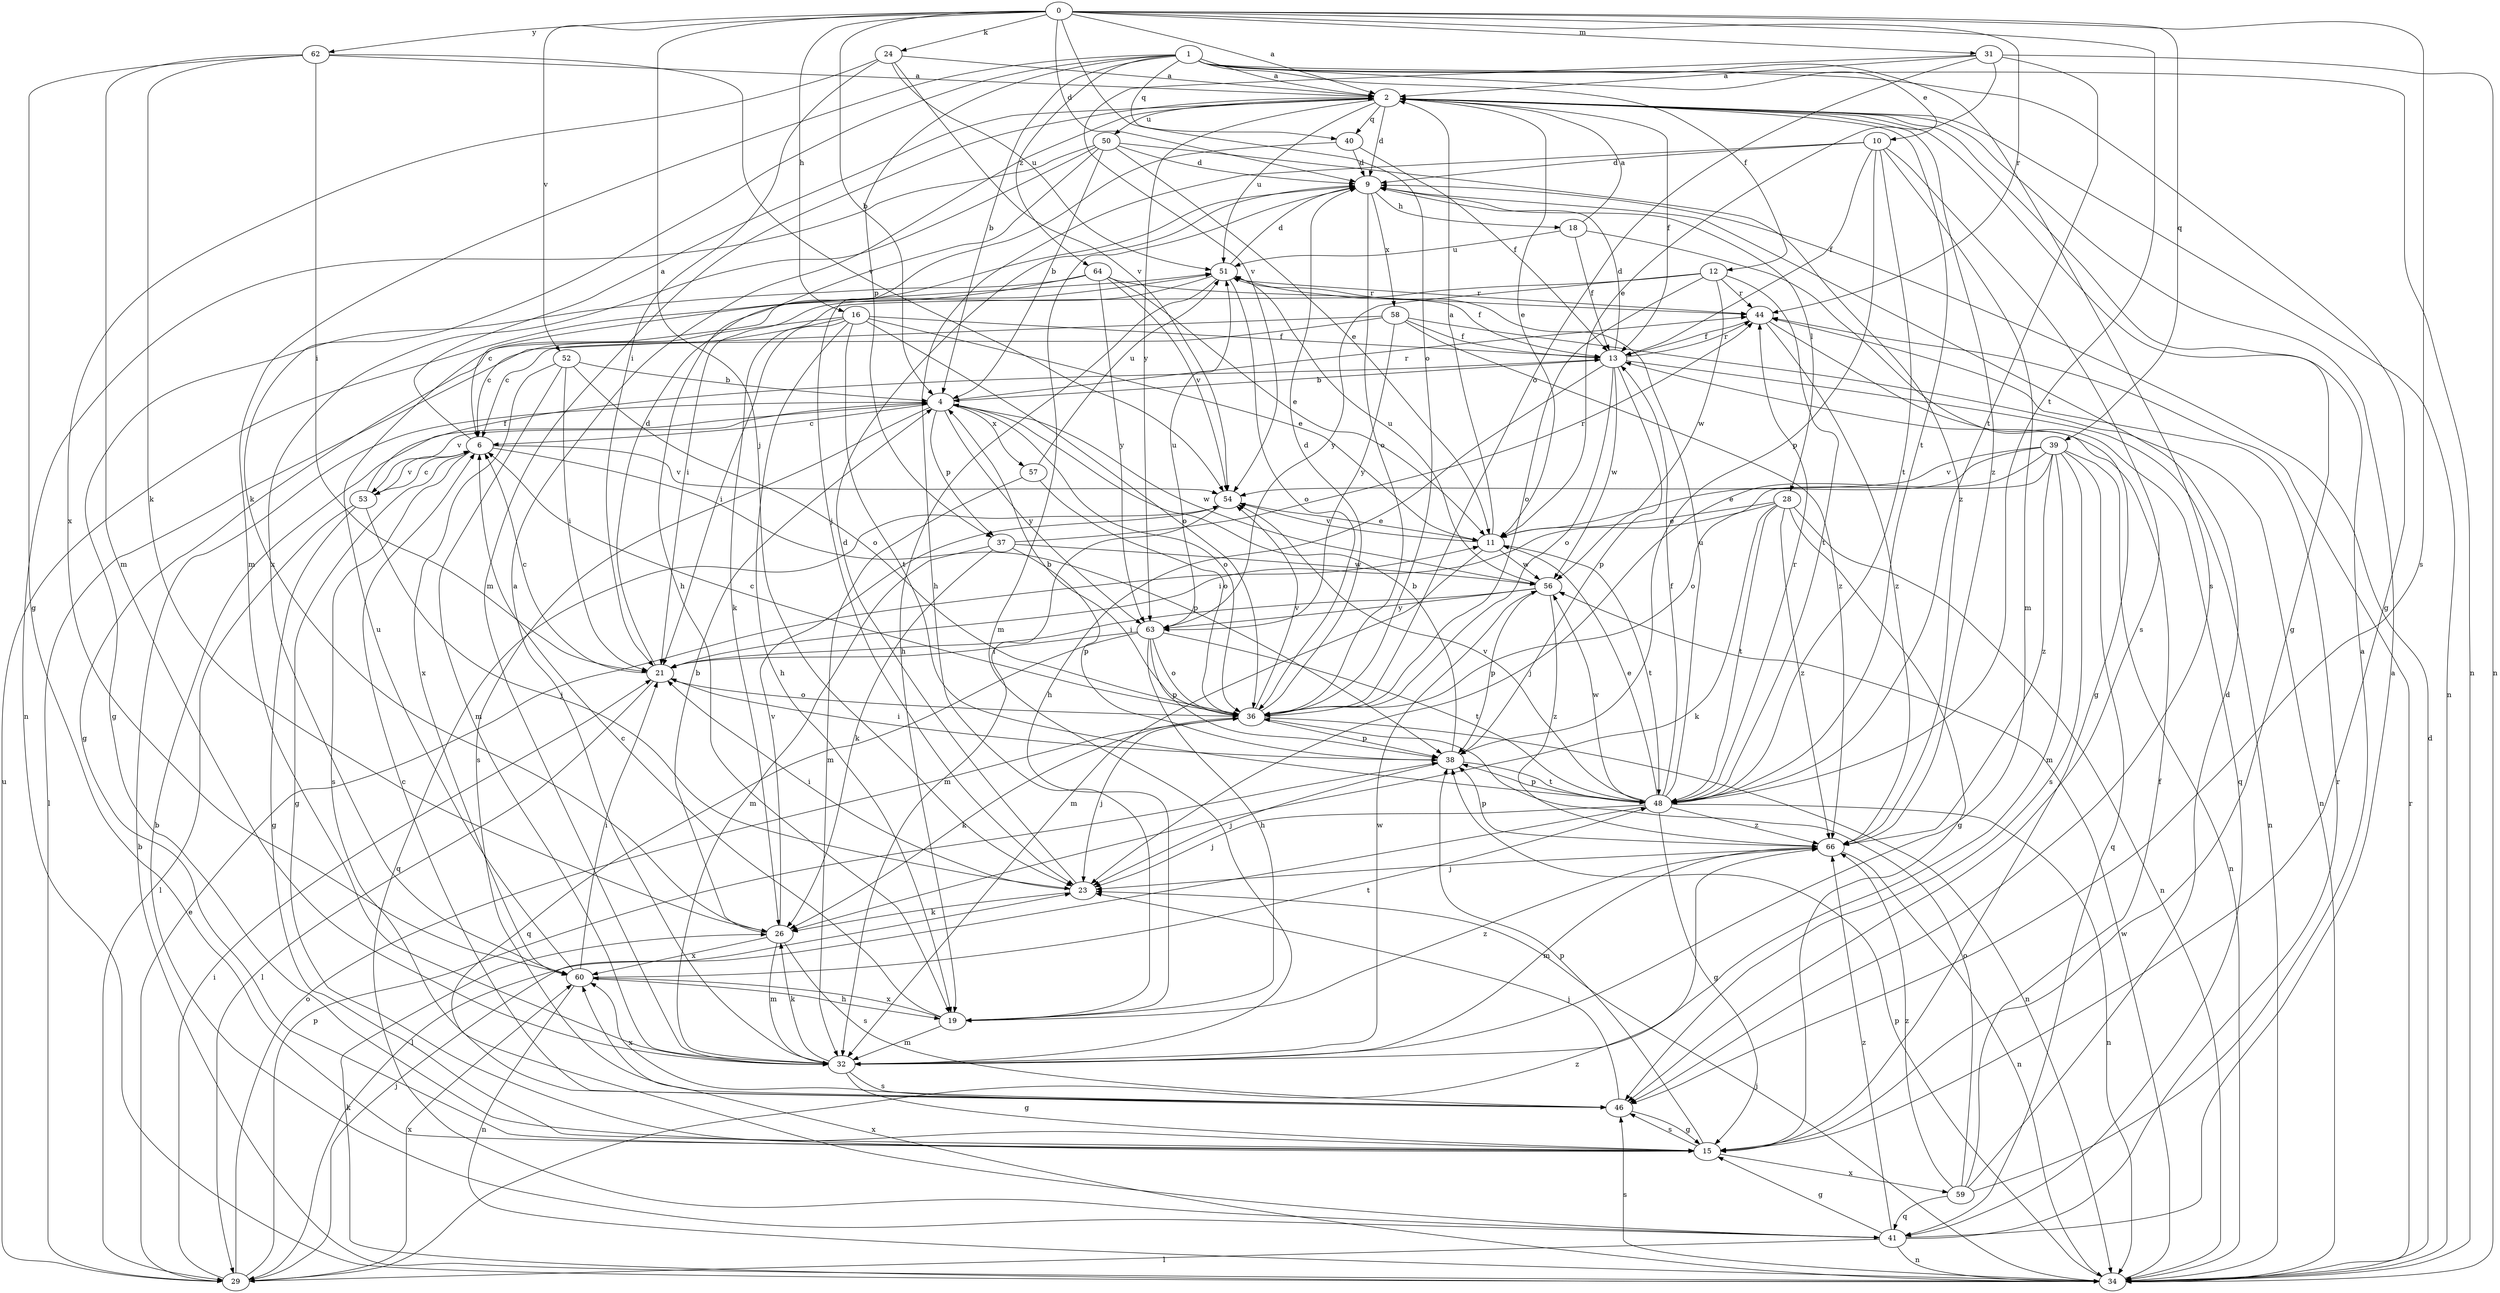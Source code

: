 strict digraph  {
0;
1;
2;
4;
6;
9;
10;
11;
12;
13;
15;
16;
18;
19;
21;
23;
24;
26;
28;
29;
31;
32;
34;
36;
37;
38;
39;
40;
41;
44;
46;
48;
50;
51;
52;
53;
54;
56;
57;
58;
59;
60;
62;
63;
64;
66;
0 -> 2  [label=a];
0 -> 4  [label=b];
0 -> 9  [label=d];
0 -> 16  [label=h];
0 -> 23  [label=j];
0 -> 24  [label=k];
0 -> 31  [label=m];
0 -> 36  [label=o];
0 -> 39  [label=q];
0 -> 44  [label=r];
0 -> 46  [label=s];
0 -> 48  [label=t];
0 -> 52  [label=v];
0 -> 62  [label=y];
1 -> 2  [label=a];
1 -> 4  [label=b];
1 -> 10  [label=e];
1 -> 12  [label=f];
1 -> 15  [label=g];
1 -> 26  [label=k];
1 -> 32  [label=m];
1 -> 34  [label=n];
1 -> 37  [label=p];
1 -> 40  [label=q];
1 -> 46  [label=s];
1 -> 64  [label=z];
2 -> 9  [label=d];
2 -> 11  [label=e];
2 -> 13  [label=f];
2 -> 15  [label=g];
2 -> 32  [label=m];
2 -> 34  [label=n];
2 -> 40  [label=q];
2 -> 48  [label=t];
2 -> 50  [label=u];
2 -> 51  [label=u];
2 -> 63  [label=y];
2 -> 66  [label=z];
4 -> 6  [label=c];
4 -> 36  [label=o];
4 -> 37  [label=p];
4 -> 44  [label=r];
4 -> 46  [label=s];
4 -> 53  [label=v];
4 -> 56  [label=w];
4 -> 57  [label=x];
4 -> 63  [label=y];
6 -> 2  [label=a];
6 -> 15  [label=g];
6 -> 38  [label=p];
6 -> 46  [label=s];
6 -> 53  [label=v];
6 -> 54  [label=v];
9 -> 18  [label=h];
9 -> 28  [label=l];
9 -> 32  [label=m];
9 -> 36  [label=o];
9 -> 58  [label=x];
10 -> 9  [label=d];
10 -> 13  [label=f];
10 -> 19  [label=h];
10 -> 32  [label=m];
10 -> 38  [label=p];
10 -> 46  [label=s];
10 -> 48  [label=t];
11 -> 2  [label=a];
11 -> 32  [label=m];
11 -> 48  [label=t];
11 -> 54  [label=v];
11 -> 56  [label=w];
12 -> 26  [label=k];
12 -> 36  [label=o];
12 -> 44  [label=r];
12 -> 48  [label=t];
12 -> 56  [label=w];
12 -> 63  [label=y];
13 -> 4  [label=b];
13 -> 9  [label=d];
13 -> 19  [label=h];
13 -> 34  [label=n];
13 -> 36  [label=o];
13 -> 38  [label=p];
13 -> 44  [label=r];
13 -> 56  [label=w];
15 -> 38  [label=p];
15 -> 46  [label=s];
15 -> 59  [label=x];
16 -> 6  [label=c];
16 -> 11  [label=e];
16 -> 13  [label=f];
16 -> 15  [label=g];
16 -> 19  [label=h];
16 -> 21  [label=i];
16 -> 36  [label=o];
16 -> 48  [label=t];
18 -> 2  [label=a];
18 -> 13  [label=f];
18 -> 15  [label=g];
18 -> 51  [label=u];
19 -> 6  [label=c];
19 -> 32  [label=m];
19 -> 60  [label=x];
19 -> 66  [label=z];
21 -> 6  [label=c];
21 -> 9  [label=d];
21 -> 29  [label=l];
21 -> 36  [label=o];
23 -> 9  [label=d];
23 -> 21  [label=i];
23 -> 26  [label=k];
24 -> 2  [label=a];
24 -> 21  [label=i];
24 -> 51  [label=u];
24 -> 54  [label=v];
24 -> 60  [label=x];
26 -> 4  [label=b];
26 -> 32  [label=m];
26 -> 46  [label=s];
26 -> 54  [label=v];
26 -> 60  [label=x];
28 -> 11  [label=e];
28 -> 15  [label=g];
28 -> 21  [label=i];
28 -> 26  [label=k];
28 -> 34  [label=n];
28 -> 48  [label=t];
28 -> 66  [label=z];
29 -> 11  [label=e];
29 -> 21  [label=i];
29 -> 23  [label=j];
29 -> 36  [label=o];
29 -> 38  [label=p];
29 -> 51  [label=u];
29 -> 60  [label=x];
29 -> 66  [label=z];
31 -> 2  [label=a];
31 -> 11  [label=e];
31 -> 34  [label=n];
31 -> 36  [label=o];
31 -> 48  [label=t];
31 -> 54  [label=v];
32 -> 2  [label=a];
32 -> 15  [label=g];
32 -> 26  [label=k];
32 -> 46  [label=s];
32 -> 56  [label=w];
34 -> 4  [label=b];
34 -> 9  [label=d];
34 -> 23  [label=j];
34 -> 26  [label=k];
34 -> 38  [label=p];
34 -> 44  [label=r];
34 -> 46  [label=s];
34 -> 56  [label=w];
34 -> 60  [label=x];
36 -> 4  [label=b];
36 -> 6  [label=c];
36 -> 9  [label=d];
36 -> 23  [label=j];
36 -> 26  [label=k];
36 -> 34  [label=n];
36 -> 38  [label=p];
36 -> 54  [label=v];
37 -> 26  [label=k];
37 -> 32  [label=m];
37 -> 38  [label=p];
37 -> 44  [label=r];
37 -> 56  [label=w];
38 -> 4  [label=b];
38 -> 21  [label=i];
38 -> 23  [label=j];
38 -> 48  [label=t];
39 -> 11  [label=e];
39 -> 23  [label=j];
39 -> 32  [label=m];
39 -> 34  [label=n];
39 -> 36  [label=o];
39 -> 41  [label=q];
39 -> 46  [label=s];
39 -> 54  [label=v];
39 -> 66  [label=z];
40 -> 9  [label=d];
40 -> 13  [label=f];
40 -> 23  [label=j];
41 -> 2  [label=a];
41 -> 4  [label=b];
41 -> 15  [label=g];
41 -> 29  [label=l];
41 -> 34  [label=n];
41 -> 44  [label=r];
41 -> 66  [label=z];
44 -> 13  [label=f];
44 -> 41  [label=q];
44 -> 66  [label=z];
46 -> 6  [label=c];
46 -> 15  [label=g];
46 -> 23  [label=j];
46 -> 60  [label=x];
48 -> 11  [label=e];
48 -> 13  [label=f];
48 -> 15  [label=g];
48 -> 23  [label=j];
48 -> 29  [label=l];
48 -> 34  [label=n];
48 -> 38  [label=p];
48 -> 44  [label=r];
48 -> 51  [label=u];
48 -> 54  [label=v];
48 -> 56  [label=w];
48 -> 66  [label=z];
50 -> 4  [label=b];
50 -> 9  [label=d];
50 -> 11  [label=e];
50 -> 19  [label=h];
50 -> 34  [label=n];
50 -> 60  [label=x];
50 -> 66  [label=z];
51 -> 9  [label=d];
51 -> 13  [label=f];
51 -> 19  [label=h];
51 -> 21  [label=i];
51 -> 36  [label=o];
51 -> 44  [label=r];
52 -> 4  [label=b];
52 -> 21  [label=i];
52 -> 32  [label=m];
52 -> 36  [label=o];
52 -> 60  [label=x];
53 -> 6  [label=c];
53 -> 13  [label=f];
53 -> 15  [label=g];
53 -> 23  [label=j];
53 -> 29  [label=l];
54 -> 11  [label=e];
54 -> 32  [label=m];
54 -> 41  [label=q];
56 -> 21  [label=i];
56 -> 38  [label=p];
56 -> 51  [label=u];
56 -> 63  [label=y];
56 -> 66  [label=z];
57 -> 32  [label=m];
57 -> 36  [label=o];
57 -> 51  [label=u];
58 -> 6  [label=c];
58 -> 13  [label=f];
58 -> 29  [label=l];
58 -> 34  [label=n];
58 -> 63  [label=y];
58 -> 66  [label=z];
59 -> 2  [label=a];
59 -> 9  [label=d];
59 -> 13  [label=f];
59 -> 36  [label=o];
59 -> 41  [label=q];
59 -> 66  [label=z];
60 -> 19  [label=h];
60 -> 21  [label=i];
60 -> 34  [label=n];
60 -> 48  [label=t];
60 -> 51  [label=u];
62 -> 2  [label=a];
62 -> 15  [label=g];
62 -> 21  [label=i];
62 -> 26  [label=k];
62 -> 32  [label=m];
62 -> 54  [label=v];
63 -> 19  [label=h];
63 -> 21  [label=i];
63 -> 36  [label=o];
63 -> 38  [label=p];
63 -> 41  [label=q];
63 -> 48  [label=t];
63 -> 51  [label=u];
64 -> 6  [label=c];
64 -> 11  [label=e];
64 -> 15  [label=g];
64 -> 44  [label=r];
64 -> 54  [label=v];
64 -> 63  [label=y];
66 -> 23  [label=j];
66 -> 32  [label=m];
66 -> 34  [label=n];
66 -> 38  [label=p];
}
